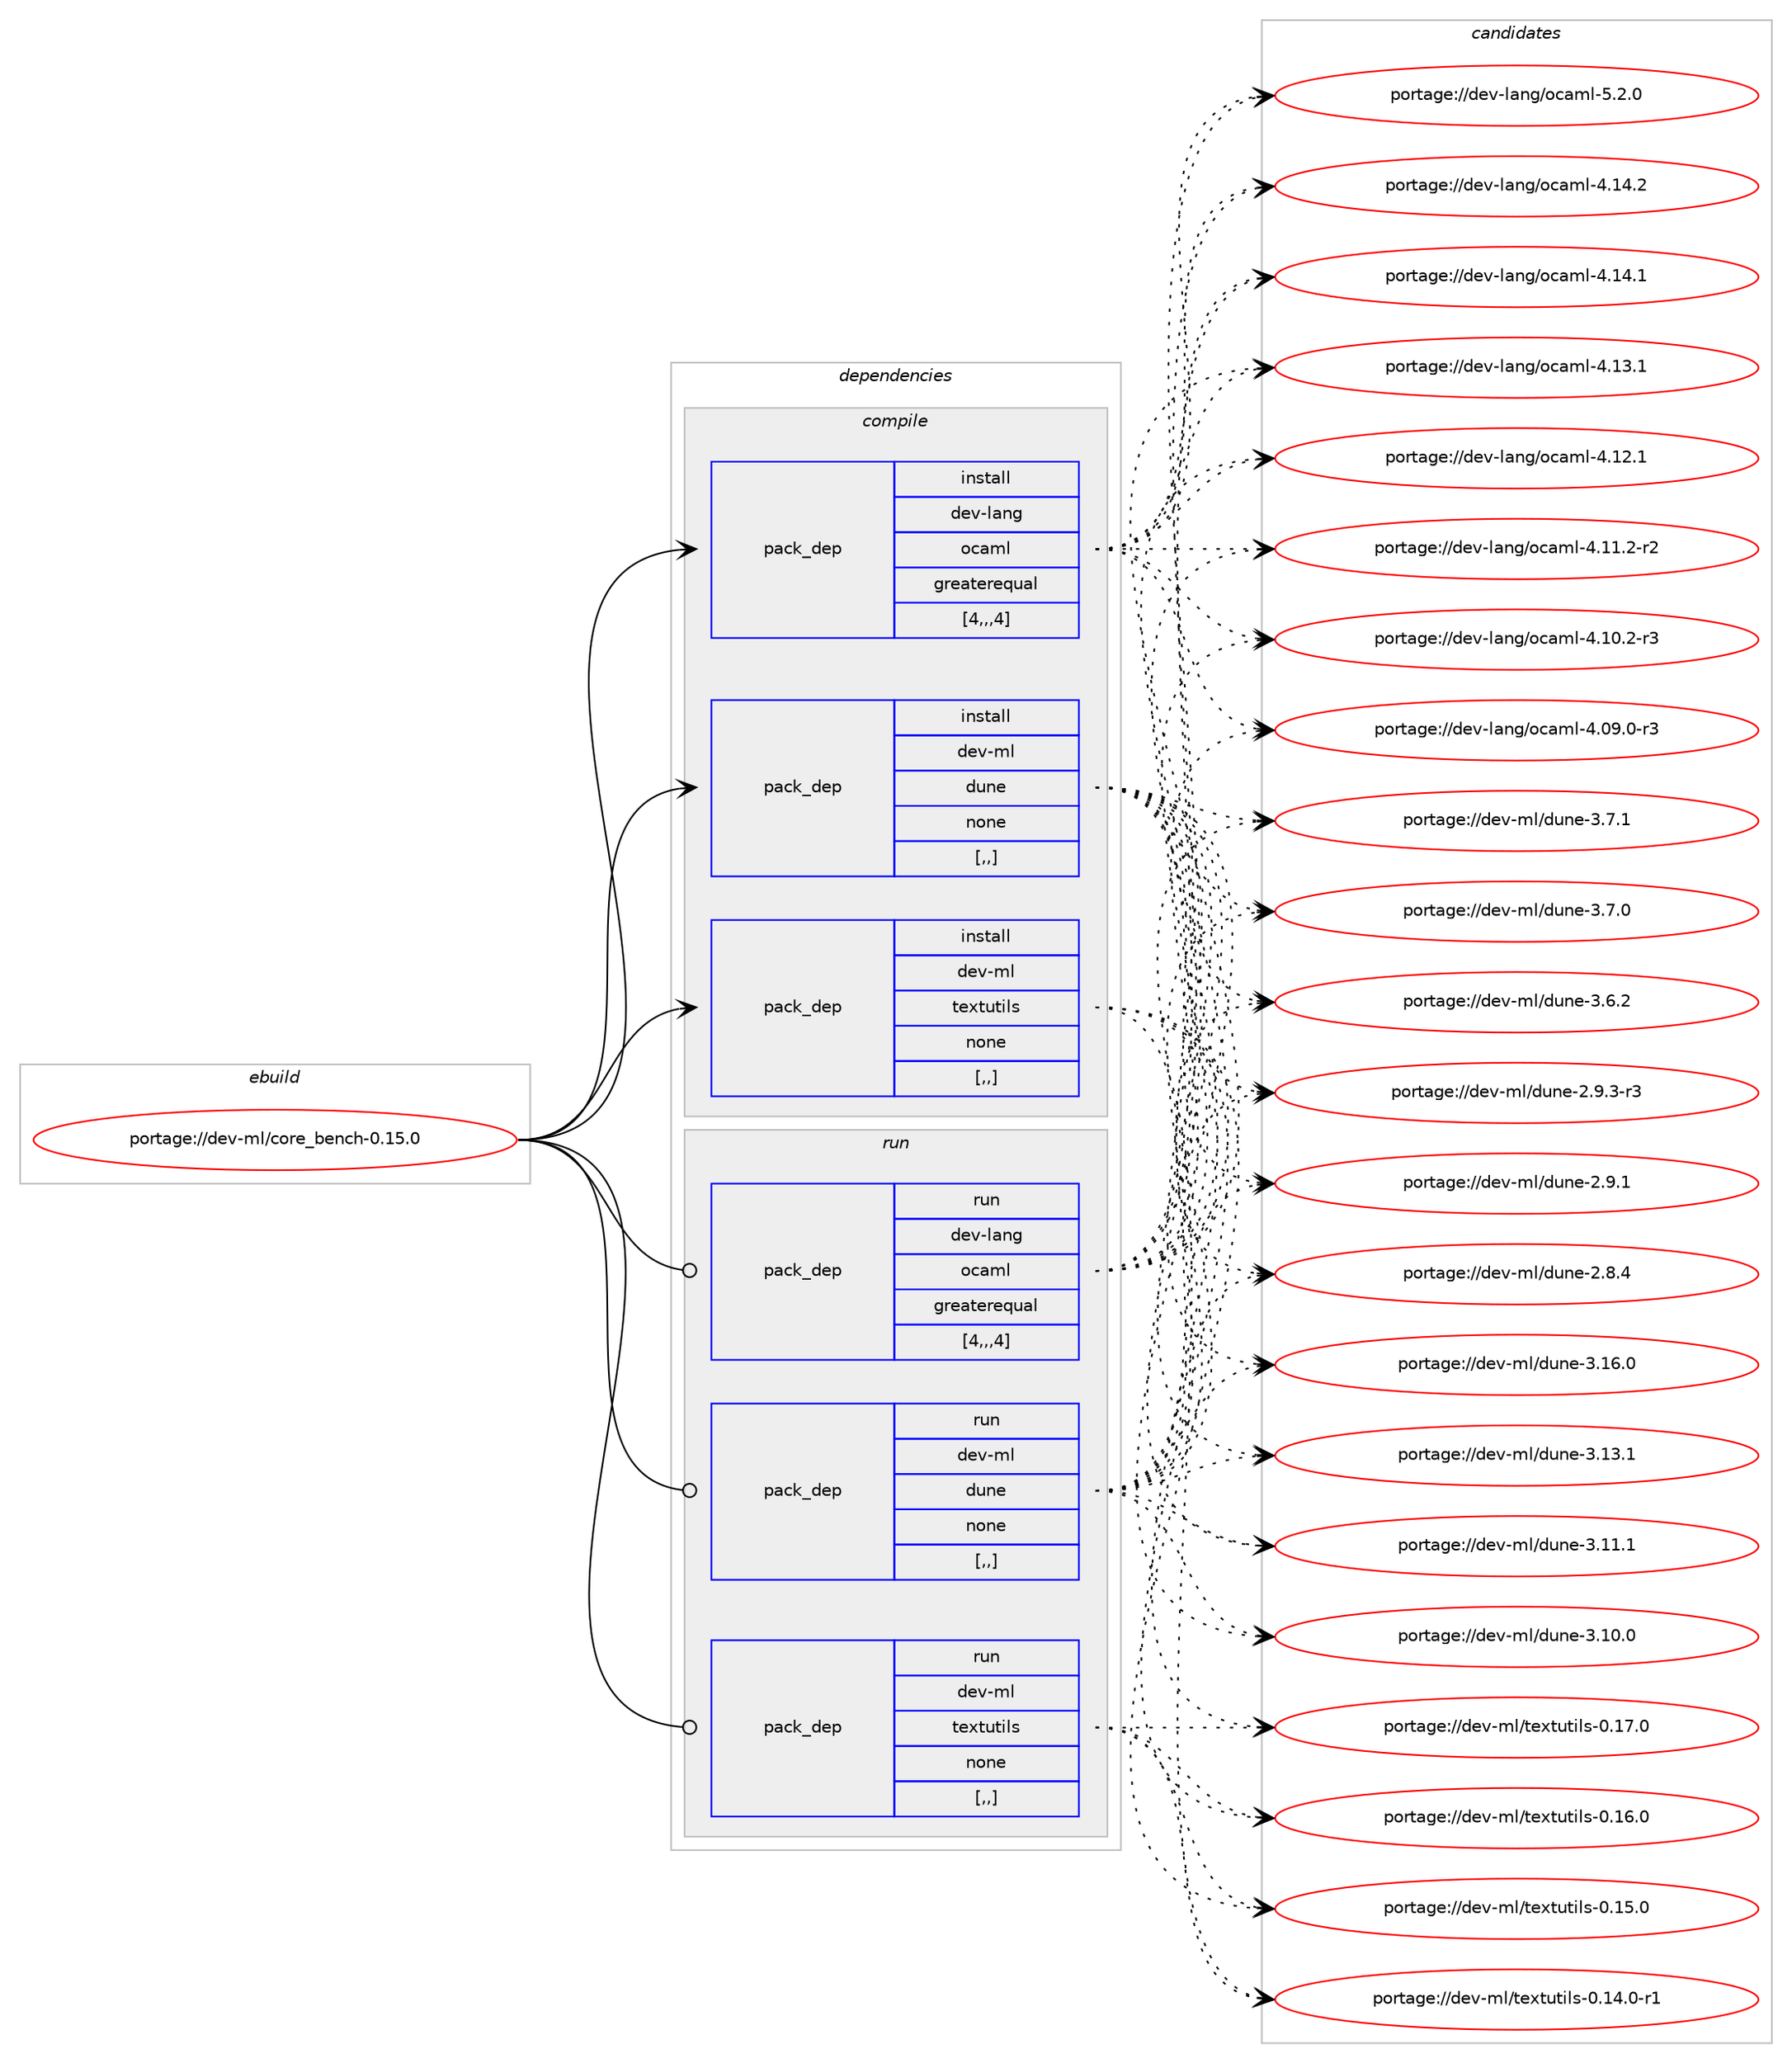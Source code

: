 digraph prolog {

# *************
# Graph options
# *************

newrank=true;
concentrate=true;
compound=true;
graph [rankdir=LR,fontname=Helvetica,fontsize=10,ranksep=1.5];#, ranksep=2.5, nodesep=0.2];
edge  [arrowhead=vee];
node  [fontname=Helvetica,fontsize=10];

# **********
# The ebuild
# **********

subgraph cluster_leftcol {
color=gray;
rank=same;
label=<<i>ebuild</i>>;
id [label="portage://dev-ml/core_bench-0.15.0", color=red, width=4, href="../dev-ml/core_bench-0.15.0.svg"];
}

# ****************
# The dependencies
# ****************

subgraph cluster_midcol {
color=gray;
label=<<i>dependencies</i>>;
subgraph cluster_compile {
fillcolor="#eeeeee";
style=filled;
label=<<i>compile</i>>;
subgraph pack86838 {
dependency117003 [label=<<TABLE BORDER="0" CELLBORDER="1" CELLSPACING="0" CELLPADDING="4" WIDTH="220"><TR><TD ROWSPAN="6" CELLPADDING="30">pack_dep</TD></TR><TR><TD WIDTH="110">install</TD></TR><TR><TD>dev-lang</TD></TR><TR><TD>ocaml</TD></TR><TR><TD>greaterequal</TD></TR><TR><TD>[4,,,4]</TD></TR></TABLE>>, shape=none, color=blue];
}
id:e -> dependency117003:w [weight=20,style="solid",arrowhead="vee"];
subgraph pack86839 {
dependency117004 [label=<<TABLE BORDER="0" CELLBORDER="1" CELLSPACING="0" CELLPADDING="4" WIDTH="220"><TR><TD ROWSPAN="6" CELLPADDING="30">pack_dep</TD></TR><TR><TD WIDTH="110">install</TD></TR><TR><TD>dev-ml</TD></TR><TR><TD>dune</TD></TR><TR><TD>none</TD></TR><TR><TD>[,,]</TD></TR></TABLE>>, shape=none, color=blue];
}
id:e -> dependency117004:w [weight=20,style="solid",arrowhead="vee"];
subgraph pack86840 {
dependency117005 [label=<<TABLE BORDER="0" CELLBORDER="1" CELLSPACING="0" CELLPADDING="4" WIDTH="220"><TR><TD ROWSPAN="6" CELLPADDING="30">pack_dep</TD></TR><TR><TD WIDTH="110">install</TD></TR><TR><TD>dev-ml</TD></TR><TR><TD>textutils</TD></TR><TR><TD>none</TD></TR><TR><TD>[,,]</TD></TR></TABLE>>, shape=none, color=blue];
}
id:e -> dependency117005:w [weight=20,style="solid",arrowhead="vee"];
}
subgraph cluster_compileandrun {
fillcolor="#eeeeee";
style=filled;
label=<<i>compile and run</i>>;
}
subgraph cluster_run {
fillcolor="#eeeeee";
style=filled;
label=<<i>run</i>>;
subgraph pack86841 {
dependency117006 [label=<<TABLE BORDER="0" CELLBORDER="1" CELLSPACING="0" CELLPADDING="4" WIDTH="220"><TR><TD ROWSPAN="6" CELLPADDING="30">pack_dep</TD></TR><TR><TD WIDTH="110">run</TD></TR><TR><TD>dev-lang</TD></TR><TR><TD>ocaml</TD></TR><TR><TD>greaterequal</TD></TR><TR><TD>[4,,,4]</TD></TR></TABLE>>, shape=none, color=blue];
}
id:e -> dependency117006:w [weight=20,style="solid",arrowhead="odot"];
subgraph pack86842 {
dependency117007 [label=<<TABLE BORDER="0" CELLBORDER="1" CELLSPACING="0" CELLPADDING="4" WIDTH="220"><TR><TD ROWSPAN="6" CELLPADDING="30">pack_dep</TD></TR><TR><TD WIDTH="110">run</TD></TR><TR><TD>dev-ml</TD></TR><TR><TD>dune</TD></TR><TR><TD>none</TD></TR><TR><TD>[,,]</TD></TR></TABLE>>, shape=none, color=blue];
}
id:e -> dependency117007:w [weight=20,style="solid",arrowhead="odot"];
subgraph pack86843 {
dependency117008 [label=<<TABLE BORDER="0" CELLBORDER="1" CELLSPACING="0" CELLPADDING="4" WIDTH="220"><TR><TD ROWSPAN="6" CELLPADDING="30">pack_dep</TD></TR><TR><TD WIDTH="110">run</TD></TR><TR><TD>dev-ml</TD></TR><TR><TD>textutils</TD></TR><TR><TD>none</TD></TR><TR><TD>[,,]</TD></TR></TABLE>>, shape=none, color=blue];
}
id:e -> dependency117008:w [weight=20,style="solid",arrowhead="odot"];
}
}

# **************
# The candidates
# **************

subgraph cluster_choices {
rank=same;
color=gray;
label=<<i>candidates</i>>;

subgraph choice86838 {
color=black;
nodesep=1;
choice1001011184510897110103471119997109108455346504648 [label="portage://dev-lang/ocaml-5.2.0", color=red, width=4,href="../dev-lang/ocaml-5.2.0.svg"];
choice100101118451089711010347111999710910845524649524650 [label="portage://dev-lang/ocaml-4.14.2", color=red, width=4,href="../dev-lang/ocaml-4.14.2.svg"];
choice100101118451089711010347111999710910845524649524649 [label="portage://dev-lang/ocaml-4.14.1", color=red, width=4,href="../dev-lang/ocaml-4.14.1.svg"];
choice100101118451089711010347111999710910845524649514649 [label="portage://dev-lang/ocaml-4.13.1", color=red, width=4,href="../dev-lang/ocaml-4.13.1.svg"];
choice100101118451089711010347111999710910845524649504649 [label="portage://dev-lang/ocaml-4.12.1", color=red, width=4,href="../dev-lang/ocaml-4.12.1.svg"];
choice1001011184510897110103471119997109108455246494946504511450 [label="portage://dev-lang/ocaml-4.11.2-r2", color=red, width=4,href="../dev-lang/ocaml-4.11.2-r2.svg"];
choice1001011184510897110103471119997109108455246494846504511451 [label="portage://dev-lang/ocaml-4.10.2-r3", color=red, width=4,href="../dev-lang/ocaml-4.10.2-r3.svg"];
choice1001011184510897110103471119997109108455246485746484511451 [label="portage://dev-lang/ocaml-4.09.0-r3", color=red, width=4,href="../dev-lang/ocaml-4.09.0-r3.svg"];
dependency117003:e -> choice1001011184510897110103471119997109108455346504648:w [style=dotted,weight="100"];
dependency117003:e -> choice100101118451089711010347111999710910845524649524650:w [style=dotted,weight="100"];
dependency117003:e -> choice100101118451089711010347111999710910845524649524649:w [style=dotted,weight="100"];
dependency117003:e -> choice100101118451089711010347111999710910845524649514649:w [style=dotted,weight="100"];
dependency117003:e -> choice100101118451089711010347111999710910845524649504649:w [style=dotted,weight="100"];
dependency117003:e -> choice1001011184510897110103471119997109108455246494946504511450:w [style=dotted,weight="100"];
dependency117003:e -> choice1001011184510897110103471119997109108455246494846504511451:w [style=dotted,weight="100"];
dependency117003:e -> choice1001011184510897110103471119997109108455246485746484511451:w [style=dotted,weight="100"];
}
subgraph choice86839 {
color=black;
nodesep=1;
choice100101118451091084710011711010145514649544648 [label="portage://dev-ml/dune-3.16.0", color=red, width=4,href="../dev-ml/dune-3.16.0.svg"];
choice100101118451091084710011711010145514649514649 [label="portage://dev-ml/dune-3.13.1", color=red, width=4,href="../dev-ml/dune-3.13.1.svg"];
choice100101118451091084710011711010145514649494649 [label="portage://dev-ml/dune-3.11.1", color=red, width=4,href="../dev-ml/dune-3.11.1.svg"];
choice100101118451091084710011711010145514649484648 [label="portage://dev-ml/dune-3.10.0", color=red, width=4,href="../dev-ml/dune-3.10.0.svg"];
choice1001011184510910847100117110101455146554649 [label="portage://dev-ml/dune-3.7.1", color=red, width=4,href="../dev-ml/dune-3.7.1.svg"];
choice1001011184510910847100117110101455146554648 [label="portage://dev-ml/dune-3.7.0", color=red, width=4,href="../dev-ml/dune-3.7.0.svg"];
choice1001011184510910847100117110101455146544650 [label="portage://dev-ml/dune-3.6.2", color=red, width=4,href="../dev-ml/dune-3.6.2.svg"];
choice10010111845109108471001171101014550465746514511451 [label="portage://dev-ml/dune-2.9.3-r3", color=red, width=4,href="../dev-ml/dune-2.9.3-r3.svg"];
choice1001011184510910847100117110101455046574649 [label="portage://dev-ml/dune-2.9.1", color=red, width=4,href="../dev-ml/dune-2.9.1.svg"];
choice1001011184510910847100117110101455046564652 [label="portage://dev-ml/dune-2.8.4", color=red, width=4,href="../dev-ml/dune-2.8.4.svg"];
dependency117004:e -> choice100101118451091084710011711010145514649544648:w [style=dotted,weight="100"];
dependency117004:e -> choice100101118451091084710011711010145514649514649:w [style=dotted,weight="100"];
dependency117004:e -> choice100101118451091084710011711010145514649494649:w [style=dotted,weight="100"];
dependency117004:e -> choice100101118451091084710011711010145514649484648:w [style=dotted,weight="100"];
dependency117004:e -> choice1001011184510910847100117110101455146554649:w [style=dotted,weight="100"];
dependency117004:e -> choice1001011184510910847100117110101455146554648:w [style=dotted,weight="100"];
dependency117004:e -> choice1001011184510910847100117110101455146544650:w [style=dotted,weight="100"];
dependency117004:e -> choice10010111845109108471001171101014550465746514511451:w [style=dotted,weight="100"];
dependency117004:e -> choice1001011184510910847100117110101455046574649:w [style=dotted,weight="100"];
dependency117004:e -> choice1001011184510910847100117110101455046564652:w [style=dotted,weight="100"];
}
subgraph choice86840 {
color=black;
nodesep=1;
choice100101118451091084711610112011611711610510811545484649554648 [label="portage://dev-ml/textutils-0.17.0", color=red, width=4,href="../dev-ml/textutils-0.17.0.svg"];
choice100101118451091084711610112011611711610510811545484649544648 [label="portage://dev-ml/textutils-0.16.0", color=red, width=4,href="../dev-ml/textutils-0.16.0.svg"];
choice100101118451091084711610112011611711610510811545484649534648 [label="portage://dev-ml/textutils-0.15.0", color=red, width=4,href="../dev-ml/textutils-0.15.0.svg"];
choice1001011184510910847116101120116117116105108115454846495246484511449 [label="portage://dev-ml/textutils-0.14.0-r1", color=red, width=4,href="../dev-ml/textutils-0.14.0-r1.svg"];
dependency117005:e -> choice100101118451091084711610112011611711610510811545484649554648:w [style=dotted,weight="100"];
dependency117005:e -> choice100101118451091084711610112011611711610510811545484649544648:w [style=dotted,weight="100"];
dependency117005:e -> choice100101118451091084711610112011611711610510811545484649534648:w [style=dotted,weight="100"];
dependency117005:e -> choice1001011184510910847116101120116117116105108115454846495246484511449:w [style=dotted,weight="100"];
}
subgraph choice86841 {
color=black;
nodesep=1;
choice1001011184510897110103471119997109108455346504648 [label="portage://dev-lang/ocaml-5.2.0", color=red, width=4,href="../dev-lang/ocaml-5.2.0.svg"];
choice100101118451089711010347111999710910845524649524650 [label="portage://dev-lang/ocaml-4.14.2", color=red, width=4,href="../dev-lang/ocaml-4.14.2.svg"];
choice100101118451089711010347111999710910845524649524649 [label="portage://dev-lang/ocaml-4.14.1", color=red, width=4,href="../dev-lang/ocaml-4.14.1.svg"];
choice100101118451089711010347111999710910845524649514649 [label="portage://dev-lang/ocaml-4.13.1", color=red, width=4,href="../dev-lang/ocaml-4.13.1.svg"];
choice100101118451089711010347111999710910845524649504649 [label="portage://dev-lang/ocaml-4.12.1", color=red, width=4,href="../dev-lang/ocaml-4.12.1.svg"];
choice1001011184510897110103471119997109108455246494946504511450 [label="portage://dev-lang/ocaml-4.11.2-r2", color=red, width=4,href="../dev-lang/ocaml-4.11.2-r2.svg"];
choice1001011184510897110103471119997109108455246494846504511451 [label="portage://dev-lang/ocaml-4.10.2-r3", color=red, width=4,href="../dev-lang/ocaml-4.10.2-r3.svg"];
choice1001011184510897110103471119997109108455246485746484511451 [label="portage://dev-lang/ocaml-4.09.0-r3", color=red, width=4,href="../dev-lang/ocaml-4.09.0-r3.svg"];
dependency117006:e -> choice1001011184510897110103471119997109108455346504648:w [style=dotted,weight="100"];
dependency117006:e -> choice100101118451089711010347111999710910845524649524650:w [style=dotted,weight="100"];
dependency117006:e -> choice100101118451089711010347111999710910845524649524649:w [style=dotted,weight="100"];
dependency117006:e -> choice100101118451089711010347111999710910845524649514649:w [style=dotted,weight="100"];
dependency117006:e -> choice100101118451089711010347111999710910845524649504649:w [style=dotted,weight="100"];
dependency117006:e -> choice1001011184510897110103471119997109108455246494946504511450:w [style=dotted,weight="100"];
dependency117006:e -> choice1001011184510897110103471119997109108455246494846504511451:w [style=dotted,weight="100"];
dependency117006:e -> choice1001011184510897110103471119997109108455246485746484511451:w [style=dotted,weight="100"];
}
subgraph choice86842 {
color=black;
nodesep=1;
choice100101118451091084710011711010145514649544648 [label="portage://dev-ml/dune-3.16.0", color=red, width=4,href="../dev-ml/dune-3.16.0.svg"];
choice100101118451091084710011711010145514649514649 [label="portage://dev-ml/dune-3.13.1", color=red, width=4,href="../dev-ml/dune-3.13.1.svg"];
choice100101118451091084710011711010145514649494649 [label="portage://dev-ml/dune-3.11.1", color=red, width=4,href="../dev-ml/dune-3.11.1.svg"];
choice100101118451091084710011711010145514649484648 [label="portage://dev-ml/dune-3.10.0", color=red, width=4,href="../dev-ml/dune-3.10.0.svg"];
choice1001011184510910847100117110101455146554649 [label="portage://dev-ml/dune-3.7.1", color=red, width=4,href="../dev-ml/dune-3.7.1.svg"];
choice1001011184510910847100117110101455146554648 [label="portage://dev-ml/dune-3.7.0", color=red, width=4,href="../dev-ml/dune-3.7.0.svg"];
choice1001011184510910847100117110101455146544650 [label="portage://dev-ml/dune-3.6.2", color=red, width=4,href="../dev-ml/dune-3.6.2.svg"];
choice10010111845109108471001171101014550465746514511451 [label="portage://dev-ml/dune-2.9.3-r3", color=red, width=4,href="../dev-ml/dune-2.9.3-r3.svg"];
choice1001011184510910847100117110101455046574649 [label="portage://dev-ml/dune-2.9.1", color=red, width=4,href="../dev-ml/dune-2.9.1.svg"];
choice1001011184510910847100117110101455046564652 [label="portage://dev-ml/dune-2.8.4", color=red, width=4,href="../dev-ml/dune-2.8.4.svg"];
dependency117007:e -> choice100101118451091084710011711010145514649544648:w [style=dotted,weight="100"];
dependency117007:e -> choice100101118451091084710011711010145514649514649:w [style=dotted,weight="100"];
dependency117007:e -> choice100101118451091084710011711010145514649494649:w [style=dotted,weight="100"];
dependency117007:e -> choice100101118451091084710011711010145514649484648:w [style=dotted,weight="100"];
dependency117007:e -> choice1001011184510910847100117110101455146554649:w [style=dotted,weight="100"];
dependency117007:e -> choice1001011184510910847100117110101455146554648:w [style=dotted,weight="100"];
dependency117007:e -> choice1001011184510910847100117110101455146544650:w [style=dotted,weight="100"];
dependency117007:e -> choice10010111845109108471001171101014550465746514511451:w [style=dotted,weight="100"];
dependency117007:e -> choice1001011184510910847100117110101455046574649:w [style=dotted,weight="100"];
dependency117007:e -> choice1001011184510910847100117110101455046564652:w [style=dotted,weight="100"];
}
subgraph choice86843 {
color=black;
nodesep=1;
choice100101118451091084711610112011611711610510811545484649554648 [label="portage://dev-ml/textutils-0.17.0", color=red, width=4,href="../dev-ml/textutils-0.17.0.svg"];
choice100101118451091084711610112011611711610510811545484649544648 [label="portage://dev-ml/textutils-0.16.0", color=red, width=4,href="../dev-ml/textutils-0.16.0.svg"];
choice100101118451091084711610112011611711610510811545484649534648 [label="portage://dev-ml/textutils-0.15.0", color=red, width=4,href="../dev-ml/textutils-0.15.0.svg"];
choice1001011184510910847116101120116117116105108115454846495246484511449 [label="portage://dev-ml/textutils-0.14.0-r1", color=red, width=4,href="../dev-ml/textutils-0.14.0-r1.svg"];
dependency117008:e -> choice100101118451091084711610112011611711610510811545484649554648:w [style=dotted,weight="100"];
dependency117008:e -> choice100101118451091084711610112011611711610510811545484649544648:w [style=dotted,weight="100"];
dependency117008:e -> choice100101118451091084711610112011611711610510811545484649534648:w [style=dotted,weight="100"];
dependency117008:e -> choice1001011184510910847116101120116117116105108115454846495246484511449:w [style=dotted,weight="100"];
}
}

}

